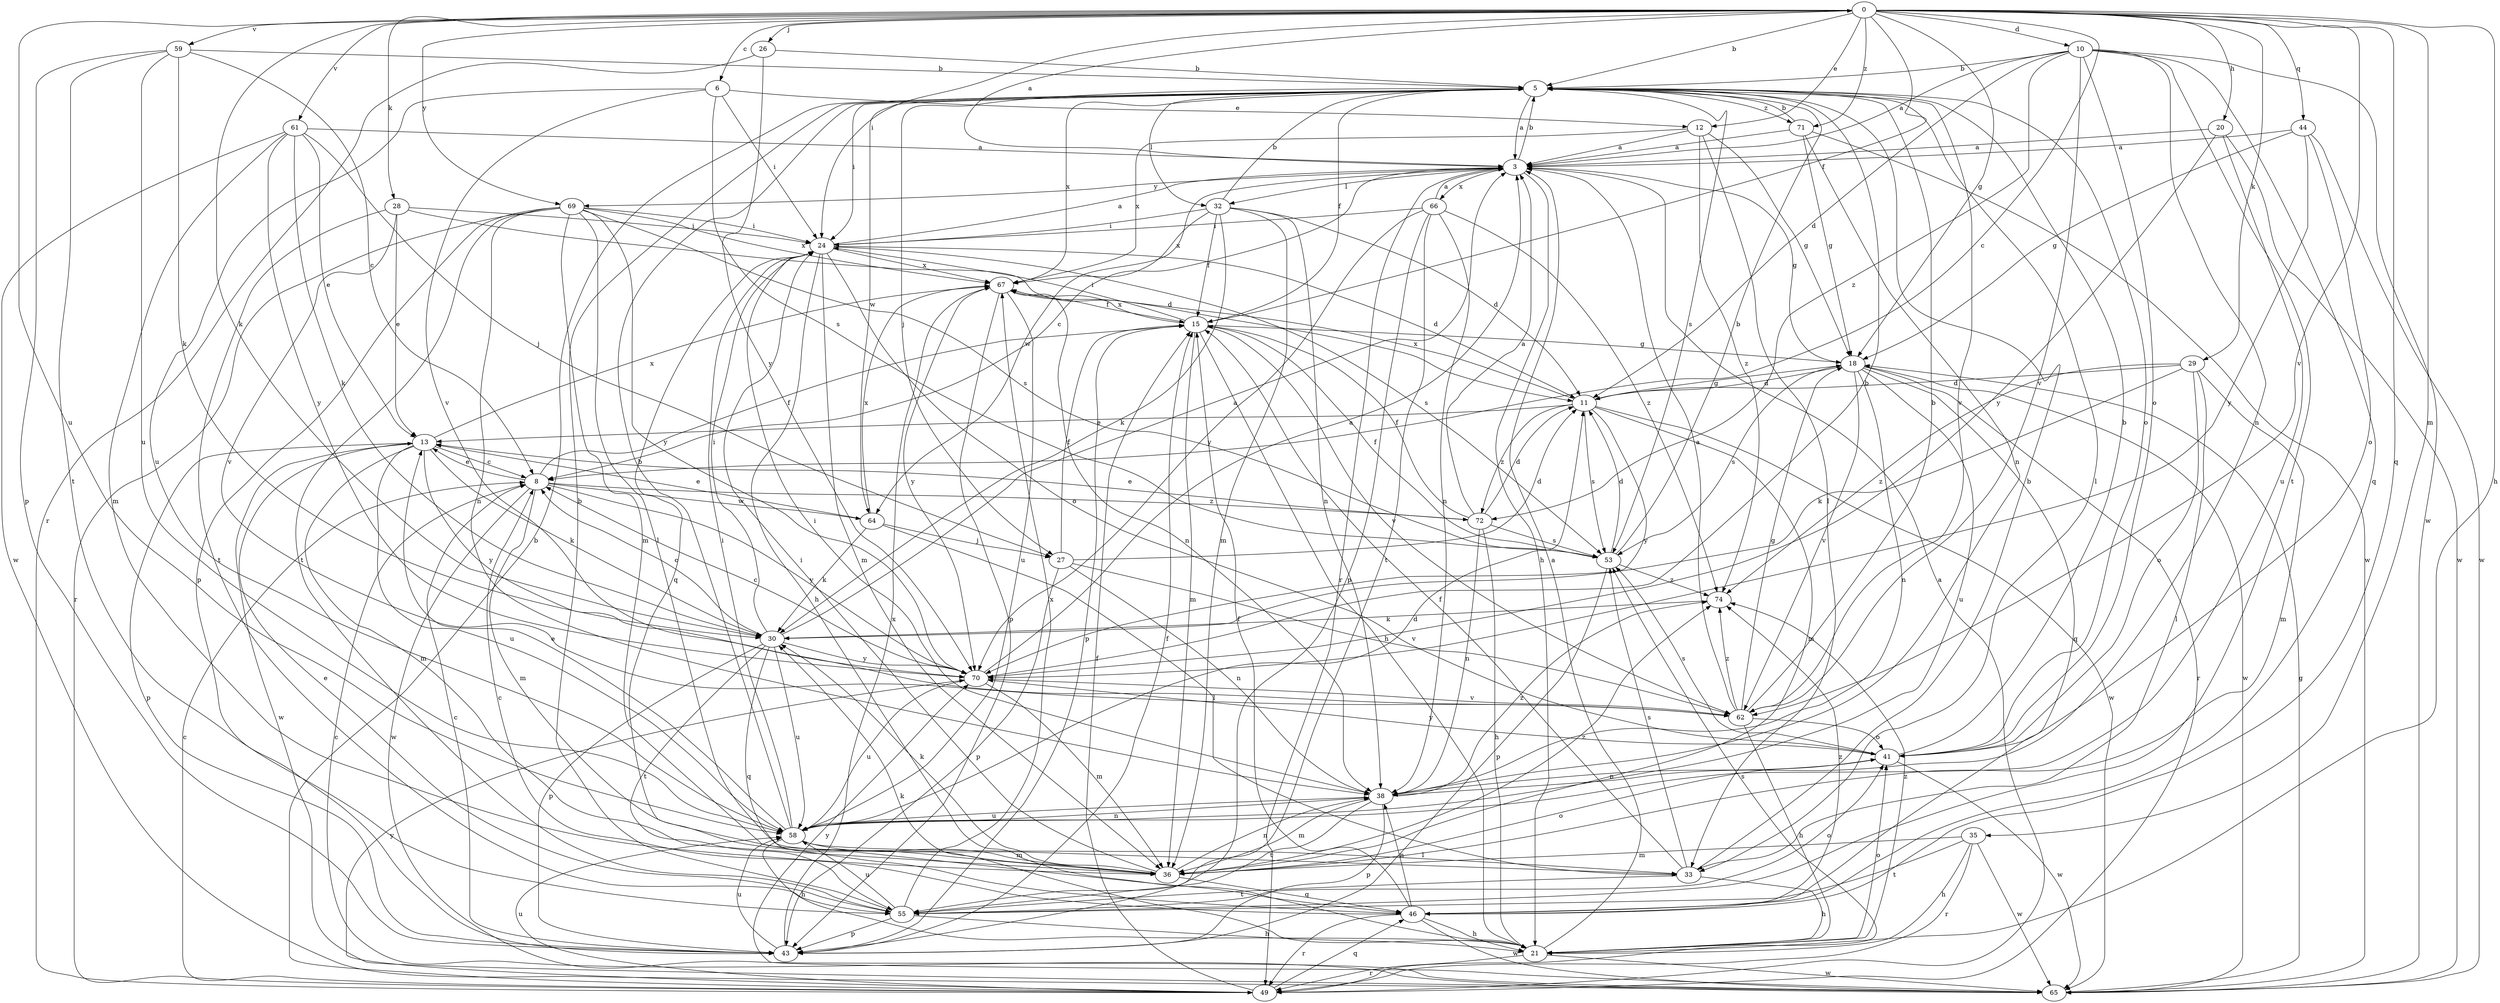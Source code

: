 strict digraph  {
0;
3;
5;
6;
8;
10;
11;
12;
13;
15;
18;
20;
21;
24;
26;
27;
28;
29;
30;
32;
33;
35;
36;
38;
41;
43;
44;
46;
49;
53;
55;
58;
59;
61;
62;
64;
65;
66;
67;
69;
70;
71;
72;
74;
0 -> 5  [label=b];
0 -> 6  [label=c];
0 -> 8  [label=c];
0 -> 10  [label=d];
0 -> 12  [label=e];
0 -> 15  [label=f];
0 -> 18  [label=g];
0 -> 20  [label=h];
0 -> 21  [label=h];
0 -> 24  [label=i];
0 -> 26  [label=j];
0 -> 28  [label=k];
0 -> 29  [label=k];
0 -> 30  [label=k];
0 -> 35  [label=m];
0 -> 44  [label=q];
0 -> 46  [label=q];
0 -> 58  [label=u];
0 -> 59  [label=v];
0 -> 61  [label=v];
0 -> 62  [label=v];
0 -> 69  [label=y];
0 -> 71  [label=z];
3 -> 0  [label=a];
3 -> 5  [label=b];
3 -> 8  [label=c];
3 -> 18  [label=g];
3 -> 21  [label=h];
3 -> 32  [label=l];
3 -> 49  [label=r];
3 -> 64  [label=w];
3 -> 66  [label=x];
3 -> 69  [label=y];
5 -> 3  [label=a];
5 -> 15  [label=f];
5 -> 24  [label=i];
5 -> 27  [label=j];
5 -> 32  [label=l];
5 -> 33  [label=l];
5 -> 41  [label=o];
5 -> 53  [label=s];
5 -> 62  [label=v];
5 -> 64  [label=w];
5 -> 67  [label=x];
5 -> 71  [label=z];
6 -> 12  [label=e];
6 -> 24  [label=i];
6 -> 53  [label=s];
6 -> 58  [label=u];
6 -> 62  [label=v];
8 -> 13  [label=e];
8 -> 15  [label=f];
8 -> 36  [label=m];
8 -> 64  [label=w];
8 -> 65  [label=w];
8 -> 70  [label=y];
8 -> 72  [label=z];
10 -> 3  [label=a];
10 -> 5  [label=b];
10 -> 11  [label=d];
10 -> 38  [label=n];
10 -> 41  [label=o];
10 -> 46  [label=q];
10 -> 55  [label=t];
10 -> 62  [label=v];
10 -> 65  [label=w];
10 -> 72  [label=z];
11 -> 13  [label=e];
11 -> 18  [label=g];
11 -> 36  [label=m];
11 -> 53  [label=s];
11 -> 65  [label=w];
11 -> 67  [label=x];
11 -> 70  [label=y];
11 -> 72  [label=z];
12 -> 3  [label=a];
12 -> 18  [label=g];
12 -> 33  [label=l];
12 -> 67  [label=x];
12 -> 74  [label=z];
13 -> 8  [label=c];
13 -> 30  [label=k];
13 -> 36  [label=m];
13 -> 43  [label=p];
13 -> 58  [label=u];
13 -> 65  [label=w];
13 -> 67  [label=x];
13 -> 70  [label=y];
15 -> 18  [label=g];
15 -> 21  [label=h];
15 -> 24  [label=i];
15 -> 36  [label=m];
15 -> 43  [label=p];
15 -> 62  [label=v];
15 -> 67  [label=x];
18 -> 11  [label=d];
18 -> 38  [label=n];
18 -> 46  [label=q];
18 -> 49  [label=r];
18 -> 53  [label=s];
18 -> 58  [label=u];
18 -> 62  [label=v];
18 -> 65  [label=w];
20 -> 3  [label=a];
20 -> 58  [label=u];
20 -> 65  [label=w];
20 -> 70  [label=y];
21 -> 3  [label=a];
21 -> 30  [label=k];
21 -> 41  [label=o];
21 -> 49  [label=r];
21 -> 65  [label=w];
21 -> 74  [label=z];
24 -> 3  [label=a];
24 -> 11  [label=d];
24 -> 21  [label=h];
24 -> 36  [label=m];
24 -> 41  [label=o];
24 -> 46  [label=q];
24 -> 53  [label=s];
24 -> 67  [label=x];
26 -> 5  [label=b];
26 -> 49  [label=r];
26 -> 70  [label=y];
27 -> 11  [label=d];
27 -> 15  [label=f];
27 -> 38  [label=n];
27 -> 43  [label=p];
27 -> 62  [label=v];
28 -> 11  [label=d];
28 -> 13  [label=e];
28 -> 24  [label=i];
28 -> 55  [label=t];
28 -> 62  [label=v];
29 -> 11  [label=d];
29 -> 30  [label=k];
29 -> 33  [label=l];
29 -> 36  [label=m];
29 -> 41  [label=o];
29 -> 74  [label=z];
30 -> 3  [label=a];
30 -> 8  [label=c];
30 -> 24  [label=i];
30 -> 43  [label=p];
30 -> 46  [label=q];
30 -> 55  [label=t];
30 -> 58  [label=u];
30 -> 70  [label=y];
32 -> 5  [label=b];
32 -> 11  [label=d];
32 -> 15  [label=f];
32 -> 24  [label=i];
32 -> 30  [label=k];
32 -> 36  [label=m];
32 -> 38  [label=n];
32 -> 67  [label=x];
33 -> 5  [label=b];
33 -> 15  [label=f];
33 -> 21  [label=h];
33 -> 53  [label=s];
33 -> 55  [label=t];
35 -> 21  [label=h];
35 -> 36  [label=m];
35 -> 49  [label=r];
35 -> 55  [label=t];
35 -> 65  [label=w];
36 -> 24  [label=i];
36 -> 30  [label=k];
36 -> 38  [label=n];
36 -> 41  [label=o];
36 -> 46  [label=q];
36 -> 74  [label=z];
38 -> 24  [label=i];
38 -> 36  [label=m];
38 -> 43  [label=p];
38 -> 55  [label=t];
38 -> 58  [label=u];
38 -> 74  [label=z];
41 -> 5  [label=b];
41 -> 38  [label=n];
41 -> 53  [label=s];
41 -> 65  [label=w];
41 -> 70  [label=y];
43 -> 8  [label=c];
43 -> 15  [label=f];
43 -> 58  [label=u];
43 -> 67  [label=x];
44 -> 3  [label=a];
44 -> 18  [label=g];
44 -> 41  [label=o];
44 -> 65  [label=w];
44 -> 70  [label=y];
46 -> 8  [label=c];
46 -> 15  [label=f];
46 -> 21  [label=h];
46 -> 38  [label=n];
46 -> 49  [label=r];
46 -> 65  [label=w];
46 -> 74  [label=z];
49 -> 3  [label=a];
49 -> 5  [label=b];
49 -> 8  [label=c];
49 -> 15  [label=f];
49 -> 46  [label=q];
49 -> 53  [label=s];
49 -> 58  [label=u];
49 -> 70  [label=y];
53 -> 5  [label=b];
53 -> 11  [label=d];
53 -> 15  [label=f];
53 -> 43  [label=p];
53 -> 74  [label=z];
55 -> 5  [label=b];
55 -> 13  [label=e];
55 -> 21  [label=h];
55 -> 41  [label=o];
55 -> 43  [label=p];
55 -> 58  [label=u];
55 -> 67  [label=x];
58 -> 5  [label=b];
58 -> 11  [label=d];
58 -> 13  [label=e];
58 -> 21  [label=h];
58 -> 24  [label=i];
58 -> 33  [label=l];
58 -> 36  [label=m];
58 -> 38  [label=n];
59 -> 5  [label=b];
59 -> 8  [label=c];
59 -> 30  [label=k];
59 -> 43  [label=p];
59 -> 55  [label=t];
59 -> 58  [label=u];
61 -> 3  [label=a];
61 -> 13  [label=e];
61 -> 27  [label=j];
61 -> 30  [label=k];
61 -> 36  [label=m];
61 -> 65  [label=w];
61 -> 70  [label=y];
62 -> 3  [label=a];
62 -> 5  [label=b];
62 -> 18  [label=g];
62 -> 21  [label=h];
62 -> 41  [label=o];
62 -> 74  [label=z];
64 -> 13  [label=e];
64 -> 27  [label=j];
64 -> 30  [label=k];
64 -> 33  [label=l];
64 -> 67  [label=x];
65 -> 8  [label=c];
65 -> 18  [label=g];
65 -> 70  [label=y];
66 -> 3  [label=a];
66 -> 24  [label=i];
66 -> 38  [label=n];
66 -> 43  [label=p];
66 -> 55  [label=t];
66 -> 70  [label=y];
66 -> 74  [label=z];
67 -> 15  [label=f];
67 -> 38  [label=n];
67 -> 43  [label=p];
67 -> 58  [label=u];
67 -> 70  [label=y];
69 -> 24  [label=i];
69 -> 33  [label=l];
69 -> 36  [label=m];
69 -> 38  [label=n];
69 -> 43  [label=p];
69 -> 49  [label=r];
69 -> 53  [label=s];
69 -> 55  [label=t];
69 -> 67  [label=x];
69 -> 70  [label=y];
70 -> 3  [label=a];
70 -> 5  [label=b];
70 -> 8  [label=c];
70 -> 36  [label=m];
70 -> 58  [label=u];
70 -> 62  [label=v];
71 -> 3  [label=a];
71 -> 5  [label=b];
71 -> 18  [label=g];
71 -> 38  [label=n];
71 -> 65  [label=w];
72 -> 3  [label=a];
72 -> 11  [label=d];
72 -> 13  [label=e];
72 -> 15  [label=f];
72 -> 21  [label=h];
72 -> 38  [label=n];
72 -> 53  [label=s];
74 -> 30  [label=k];
}
